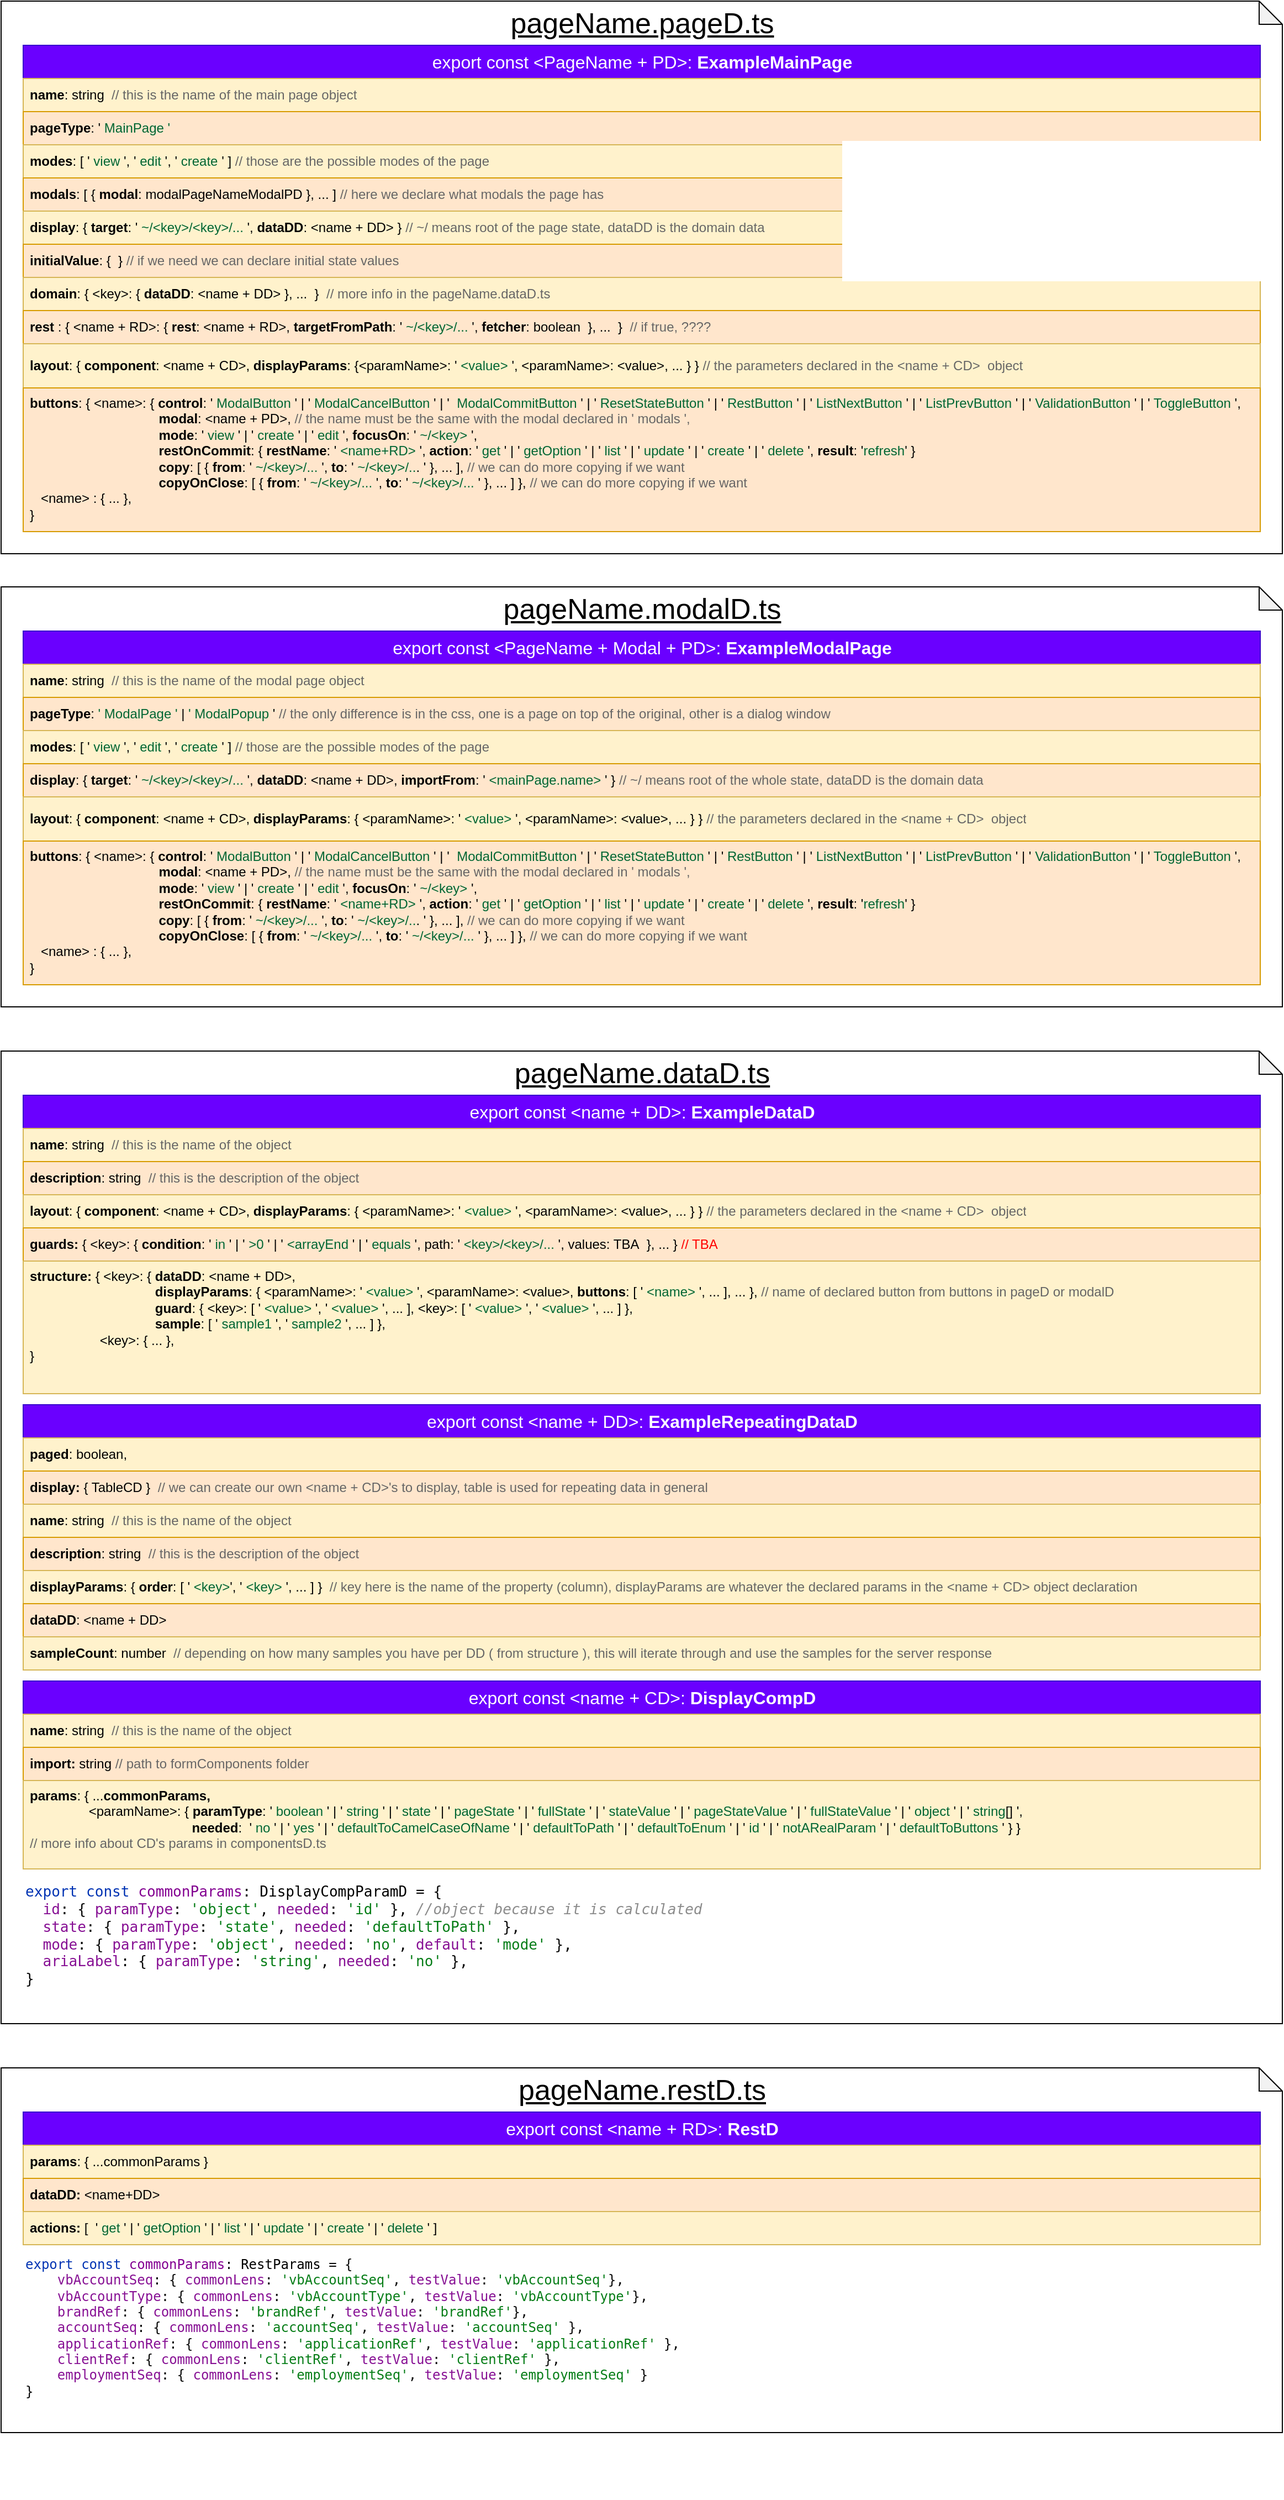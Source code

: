 <mxfile version="17.4.0" type="device"><diagram name="Page-1" id="fc2ac565-0d4e-3f0d-88b0-a54af1634ed7"><mxGraphModel dx="2909" dy="1880" grid="1" gridSize="10" guides="1" tooltips="1" connect="0" arrows="1" fold="1" page="1" pageScale="1.5" pageWidth="1169" pageHeight="827" background="none" math="0" shadow="0"><root><mxCell id="0" style=";html=1;"/><mxCell id="1" style=";html=1;" parent="0"/><mxCell id="CXuXsxGSCeaMvRrVw-CD-160" value="" style="shape=note;whiteSpace=wrap;html=1;backgroundOutline=1;darkOpacity=0.05;size=21;" parent="1" vertex="1"><mxGeometry x="297" y="620" width="1160" height="380" as="geometry"/></mxCell><mxCell id="CXuXsxGSCeaMvRrVw-CD-118" value="" style="shape=note;whiteSpace=wrap;html=1;backgroundOutline=1;darkOpacity=0.05;size=21;" parent="1" vertex="1"><mxGeometry x="297" y="90" width="1160" height="500" as="geometry"/></mxCell><mxCell id="CXuXsxGSCeaMvRrVw-CD-113" value="export const &amp;lt;PageName + PD&amp;gt;: &lt;b style=&quot;font-size: 16px;&quot;&gt;ExampleMainPage&lt;/b&gt;" style="swimlane;fontStyle=0;childLayout=stackLayout;horizontal=1;startSize=30;horizontalStack=0;resizeParent=1;resizeParentMax=0;resizeLast=0;collapsible=1;marginBottom=0;fillColor=#6a00ff;strokeColor=#3700CC;fontColor=#ffffff;html=1;fontSize=16;" parent="1" vertex="1"><mxGeometry x="317" y="130" width="1120" height="440" as="geometry"><mxRectangle x="60" y="60" width="1630" height="30" as="alternateBounds"/></mxGeometry></mxCell><mxCell id="CXuXsxGSCeaMvRrVw-CD-115" value="&lt;b&gt;name&lt;/b&gt;: string&amp;nbsp; &lt;font color=&quot;#666666&quot;&gt;// this is the name of the main page object&lt;/font&gt;" style="text;strokeColor=#d6b656;fillColor=#fff2cc;align=left;verticalAlign=middle;spacingLeft=4;spacingRight=4;overflow=hidden;points=[[0,0.5],[1,0.5]];portConstraint=eastwest;rotatable=0;horizontal=1;labelBorderColor=none;fontStyle=0;html=1;" parent="CXuXsxGSCeaMvRrVw-CD-113" vertex="1"><mxGeometry y="30" width="1120" height="30" as="geometry"/></mxCell><mxCell id="CXuXsxGSCeaMvRrVw-CD-116" value="&lt;b&gt;pageType&lt;/b&gt;:&amp;nbsp;' &lt;font color=&quot;#006633&quot;&gt;MainPage '&lt;/font&gt;" style="text;strokeColor=#d79b00;fillColor=#ffe6cc;align=left;verticalAlign=middle;spacingLeft=4;spacingRight=4;overflow=hidden;points=[[0,0.5],[1,0.5]];portConstraint=eastwest;rotatable=0;labelBackgroundColor=none;html=1;" parent="CXuXsxGSCeaMvRrVw-CD-113" vertex="1"><mxGeometry y="60" width="1120" height="30" as="geometry"/></mxCell><mxCell id="CXuXsxGSCeaMvRrVw-CD-136" value="&lt;b&gt;modes&lt;/b&gt;: [ ' &lt;font color=&quot;#006633&quot;&gt;view&lt;/font&gt; ', ' &lt;font color=&quot;#006633&quot;&gt;edit&lt;/font&gt; ', ' &lt;font color=&quot;#006633&quot;&gt;create&lt;/font&gt; ' ] &lt;font color=&quot;#666666&quot;&gt;// those are the possible modes of the page&lt;/font&gt;" style="text;strokeColor=#d6b656;fillColor=#fff2cc;align=left;verticalAlign=middle;spacingLeft=4;spacingRight=4;overflow=hidden;points=[[0,0.5],[1,0.5]];portConstraint=eastwest;rotatable=0;html=1;" parent="CXuXsxGSCeaMvRrVw-CD-113" vertex="1"><mxGeometry y="90" width="1120" height="30" as="geometry"/></mxCell><mxCell id="CXuXsxGSCeaMvRrVw-CD-135" value="&lt;b&gt;modals&lt;/b&gt;: [ { &lt;b&gt;modal&lt;/b&gt;: modalPageNameModalPD }, ... ] &lt;font color=&quot;#666666&quot;&gt;// here we declare what modals the page has&lt;/font&gt;" style="text;strokeColor=#d79b00;fillColor=#ffe6cc;align=left;verticalAlign=middle;spacingLeft=4;spacingRight=4;overflow=hidden;points=[[0,0.5],[1,0.5]];portConstraint=eastwest;rotatable=0;html=1;" parent="CXuXsxGSCeaMvRrVw-CD-113" vertex="1"><mxGeometry y="120" width="1120" height="30" as="geometry"/></mxCell><mxCell id="CXuXsxGSCeaMvRrVw-CD-137" value="&lt;b&gt;display&lt;/b&gt;:&amp;nbsp;{ &lt;b&gt;target&lt;/b&gt;: ' &lt;font color=&quot;#006633&quot;&gt;~/&amp;lt;key&amp;gt;/&amp;lt;key&amp;gt;/...&lt;/font&gt; ', &lt;b&gt;dataDD&lt;/b&gt;: &amp;lt;name + DD&amp;gt; } &lt;font color=&quot;#666666&quot;&gt;// ~/ means root of the page state, dataDD is the domain data&amp;nbsp;&lt;/font&gt;" style="text;strokeColor=#d6b656;fillColor=#fff2cc;align=left;verticalAlign=middle;spacingLeft=4;spacingRight=4;overflow=hidden;points=[[0,0.5],[1,0.5]];portConstraint=eastwest;rotatable=0;html=1;" parent="CXuXsxGSCeaMvRrVw-CD-113" vertex="1"><mxGeometry y="150" width="1120" height="30" as="geometry"/></mxCell><mxCell id="CXuXsxGSCeaMvRrVw-CD-139" value="&lt;b&gt;initialValue&lt;/b&gt;: {&amp;nbsp; } &lt;font color=&quot;#666666&quot;&gt;// if we need we can declare initial state values&lt;/font&gt;&amp;nbsp;" style="text;strokeColor=#d79b00;fillColor=#ffe6cc;align=left;verticalAlign=middle;spacingLeft=4;spacingRight=4;overflow=hidden;points=[[0,0.5],[1,0.5]];portConstraint=eastwest;rotatable=0;html=1;" parent="CXuXsxGSCeaMvRrVw-CD-113" vertex="1"><mxGeometry y="180" width="1120" height="30" as="geometry"/></mxCell><mxCell id="CXuXsxGSCeaMvRrVw-CD-138" value="&lt;b&gt;domain&lt;/b&gt;: { &amp;lt;key&amp;gt;: { &lt;b&gt;dataDD&lt;/b&gt;: &amp;lt;name + DD&amp;gt;&amp;nbsp;}, ...&amp;nbsp; }&amp;nbsp; &lt;font color=&quot;#666666&quot;&gt;// more info in the pageName.dataD.ts&lt;/font&gt;" style="text;strokeColor=#d6b656;fillColor=#fff2cc;align=left;verticalAlign=middle;spacingLeft=4;spacingRight=4;overflow=hidden;points=[[0,0.5],[1,0.5]];portConstraint=eastwest;rotatable=0;html=1;" parent="CXuXsxGSCeaMvRrVw-CD-113" vertex="1"><mxGeometry y="210" width="1120" height="30" as="geometry"/></mxCell><mxCell id="CXuXsxGSCeaMvRrVw-CD-141" value="&lt;b&gt;rest&lt;/b&gt; : { &amp;lt;name + RD&amp;gt;: { &lt;b&gt;rest&lt;/b&gt;: &amp;lt;name + RD&amp;gt;, &lt;b&gt;targetFromPath&lt;/b&gt;: ' &lt;font color=&quot;#006633&quot;&gt;~/&amp;lt;key&amp;gt;/...&lt;/font&gt; ', &lt;b&gt;fetcher&lt;/b&gt;: boolean&amp;nbsp; }, ...&amp;nbsp; }&amp;nbsp; &lt;font color=&quot;#666666&quot;&gt;// if true, ????&lt;/font&gt;" style="text;strokeColor=#d79b00;fillColor=#ffe6cc;align=left;verticalAlign=middle;spacingLeft=4;spacingRight=4;overflow=hidden;points=[[0,0.5],[1,0.5]];portConstraint=eastwest;rotatable=0;html=1;" parent="CXuXsxGSCeaMvRrVw-CD-113" vertex="1"><mxGeometry y="240" width="1120" height="30" as="geometry"/></mxCell><mxCell id="CXuXsxGSCeaMvRrVw-CD-142" value="&lt;b&gt;layout&lt;/b&gt;: { &lt;b&gt;component&lt;/b&gt;: &amp;lt;name + CD&amp;gt;, &lt;b&gt;displayParams&lt;/b&gt;: {&amp;lt;paramName&amp;gt;: '&amp;nbsp;&lt;font color=&quot;#006633&quot;&gt;&amp;lt;value&amp;gt;&lt;/font&gt;&amp;nbsp;', &amp;lt;paramName&amp;gt;: &amp;lt;value&amp;gt;, ...&amp;nbsp;} } &lt;font color=&quot;#666666&quot;&gt;// the parameters declared in the &amp;lt;name + CD&amp;gt;&amp;nbsp; object&lt;/font&gt;" style="text;strokeColor=#d6b656;fillColor=#fff2cc;align=left;verticalAlign=middle;spacingLeft=4;spacingRight=4;overflow=hidden;points=[[0,0.5],[1,0.5]];portConstraint=eastwest;rotatable=0;html=1;" parent="CXuXsxGSCeaMvRrVw-CD-113" vertex="1"><mxGeometry y="270" width="1120" height="40" as="geometry"/></mxCell><mxCell id="CXuXsxGSCeaMvRrVw-CD-169" value="&lt;b&gt;buttons&lt;/b&gt;: { &amp;lt;name&amp;gt;: { &lt;b&gt;control&lt;/b&gt;: ' &lt;font color=&quot;#006633&quot;&gt;ModalButton&lt;/font&gt; ' | ' &lt;font color=&quot;#006633&quot;&gt;ModalCancelButton&lt;/font&gt; ' | '&amp;nbsp; &lt;font color=&quot;#006633&quot;&gt;ModalCommitButton&lt;/font&gt; ' | ' &lt;font color=&quot;#006633&quot;&gt;ResetStateButton&lt;/font&gt; ' | ' &lt;font color=&quot;#006633&quot;&gt;RestButton&lt;/font&gt; ' | ' &lt;font color=&quot;#006633&quot;&gt;ListNextButton&lt;/font&gt; ' | ' &lt;font color=&quot;#006633&quot;&gt;ListPrevButton&lt;/font&gt; ' | ' &lt;font color=&quot;#006633&quot;&gt;ValidationButton&lt;/font&gt; ' | ' &lt;font color=&quot;#006633&quot;&gt;ToggleButton&lt;/font&gt; ',&lt;br&gt;&amp;nbsp; &amp;nbsp; &amp;nbsp; &amp;nbsp; &amp;nbsp; &amp;nbsp; &amp;nbsp; &amp;nbsp; &amp;nbsp; &amp;nbsp; &amp;nbsp; &amp;nbsp; &amp;nbsp; &amp;nbsp; &amp;nbsp; &amp;nbsp; &amp;nbsp; &amp;nbsp;&lt;b&gt;modal&lt;/b&gt;: &amp;lt;name + PD&amp;gt;, &lt;font color=&quot;#666666&quot;&gt;// the name must be the same with the modal declared in ' modals ',&lt;/font&gt;&amp;nbsp;&lt;br&gt;&lt;b&gt;&lt;span&gt;&#9;&lt;/span&gt;&lt;span&gt;&#9;&lt;/span&gt;&lt;span&gt;&#9;&lt;/span&gt;&lt;span&gt;&#9;&lt;/span&gt;&amp;nbsp; &amp;nbsp;&lt;span&gt;&#9;&lt;/span&gt;&lt;span&gt;&#9;&lt;/span&gt;&lt;span&gt;&#9;&lt;/span&gt;&lt;span&gt;&#9;&lt;/span&gt;&amp;nbsp; &amp;nbsp;&lt;span style=&quot;white-space: pre&quot;&gt;&#9;&lt;/span&gt;&lt;span style=&quot;white-space: pre&quot;&gt;&#9;&lt;/span&gt;&lt;span style=&quot;white-space: pre&quot;&gt;&#9;&lt;/span&gt;&lt;span style=&quot;white-space: pre&quot;&gt;&#9;&lt;/span&gt;&amp;nbsp; &amp;nbsp;mode&lt;/b&gt;:&amp;nbsp;' &lt;font color=&quot;#006633&quot;&gt;view&lt;/font&gt; ' | ' &lt;font color=&quot;#006633&quot;&gt;create&lt;/font&gt; ' | ' &lt;font color=&quot;#006633&quot;&gt;edit&lt;/font&gt; ',&amp;nbsp;&lt;b&gt;focusOn&lt;/b&gt;: ' &lt;font color=&quot;#006633&quot;&gt;~/&amp;lt;key&amp;gt;&lt;/font&gt; ',&amp;nbsp;&lt;br&gt;&#9;&#9;&#9;&#9;&amp;nbsp; &amp;nbsp;&amp;nbsp; &amp;nbsp; &amp;nbsp; &lt;span style=&quot;white-space: pre&quot;&gt;&#9;&lt;/span&gt;&lt;span style=&quot;white-space: pre&quot;&gt;&#9;&lt;/span&gt;&lt;span style=&quot;white-space: pre&quot;&gt;&#9;&lt;/span&gt;&amp;nbsp; &amp;nbsp;&lt;b&gt;restOnCommit&lt;/b&gt;: { &lt;b&gt;restName&lt;/b&gt;: ' &lt;font color=&quot;#006633&quot;&gt;&amp;lt;name+RD&amp;gt;&lt;/font&gt; ', &lt;b&gt;action&lt;/b&gt;:&amp;nbsp;' &lt;font color=&quot;#006633&quot;&gt;get&lt;/font&gt; ' | ' &lt;font color=&quot;#006633&quot;&gt;getOption&lt;/font&gt; ' | ' &lt;font color=&quot;#006633&quot;&gt;list&lt;/font&gt; ' | ' &lt;font color=&quot;#006633&quot;&gt;update&lt;/font&gt; ' | ' &lt;font color=&quot;#006633&quot;&gt;create&lt;/font&gt; ' | ' &lt;font color=&quot;#006633&quot;&gt;delete&lt;/font&gt; ', &lt;b&gt;result&lt;/b&gt;: '&lt;font color=&quot;#006633&quot;&gt;refresh&lt;/font&gt;' }&lt;br&gt;&lt;b&gt;&amp;nbsp; &lt;span&gt;&#9;&lt;/span&gt;&lt;span&gt;&#9;&lt;/span&gt;&lt;span&gt;&#9;&lt;/span&gt;&lt;span&gt;&#9;&lt;/span&gt;&amp;nbsp;&amp;nbsp;&amp;nbsp;&lt;span style=&quot;white-space: pre&quot;&gt;&#9;&lt;/span&gt;&lt;span style=&quot;white-space: pre&quot;&gt;&#9;&lt;/span&gt;&lt;span style=&quot;white-space: pre&quot;&gt;&#9;&lt;/span&gt;&lt;span style=&quot;white-space: pre&quot;&gt;&#9;&lt;/span&gt;&amp;nbsp; &amp;nbsp;copy&lt;/b&gt;: [ { &lt;b&gt;from&lt;/b&gt;: ' &lt;font color=&quot;#006633&quot;&gt;~/&amp;lt;key&amp;gt;/...&lt;/font&gt; ', &lt;b&gt;to&lt;/b&gt;: ' &lt;font color=&quot;#006633&quot;&gt;~/&amp;lt;key&amp;gt;/..&lt;/font&gt;. ' }, ... ], &lt;font color=&quot;#666666&quot;&gt;// we can do more copying if we want&lt;/font&gt;&amp;nbsp;&lt;br&gt;&amp;nbsp; &amp;nbsp; &amp;nbsp; &amp;nbsp; &amp;nbsp; &amp;nbsp; &amp;nbsp; &amp;nbsp; &amp;nbsp; &amp;nbsp; &amp;nbsp; &amp;nbsp; &amp;nbsp; &amp;nbsp; &amp;nbsp; &amp;nbsp; &amp;nbsp; &amp;nbsp;&lt;b&gt;copyOnClose&lt;/b&gt;: [ { &lt;b&gt;from&lt;/b&gt;: ' &lt;font color=&quot;#006633&quot;&gt;~/&amp;lt;key&amp;gt;/...&lt;/font&gt; ', &lt;b&gt;to&lt;/b&gt;: ' &lt;font color=&quot;#006633&quot;&gt;~/&amp;lt;key&amp;gt;/...&lt;/font&gt; ' }, ... ] },&amp;nbsp;&lt;font color=&quot;#666666&quot;&gt;// we can do more copying if we want&lt;/font&gt;&lt;br&gt;&#9;&#9;&#9;&#9;&amp;nbsp; &#9;&#9;&amp;nbsp;&amp;lt;name&amp;gt; : { ... },&lt;br&gt;}" style="text;strokeColor=#d79b00;fillColor=#ffe6cc;align=left;verticalAlign=top;spacingLeft=4;spacingRight=4;overflow=hidden;points=[[0,0.5],[1,0.5]];portConstraint=eastwest;rotatable=0;horizontal=1;html=1;" parent="CXuXsxGSCeaMvRrVw-CD-113" vertex="1"><mxGeometry y="310" width="1120" height="130" as="geometry"/></mxCell><mxCell id="CXuXsxGSCeaMvRrVw-CD-148" value="export const &amp;lt;PageName + Modal + PD&amp;gt;: &lt;b style=&quot;font-size: 16px&quot;&gt;ExampleModalPage&lt;/b&gt;" style="swimlane;fontStyle=0;childLayout=stackLayout;horizontal=1;startSize=30;horizontalStack=0;resizeParent=1;resizeParentMax=0;resizeLast=0;collapsible=1;marginBottom=0;fillColor=#6a00ff;strokeColor=#3700CC;fontColor=#ffffff;html=1;fontSize=16;" parent="1" vertex="1"><mxGeometry x="317" y="660" width="1120" height="320" as="geometry"><mxRectangle x="60" y="60" width="1630" height="30" as="alternateBounds"/></mxGeometry></mxCell><mxCell id="CXuXsxGSCeaMvRrVw-CD-149" value="&lt;b&gt;name&lt;/b&gt;: string&amp;nbsp; &lt;font color=&quot;#666666&quot;&gt;// this is the name of the modal page object&lt;/font&gt;" style="text;strokeColor=#d6b656;fillColor=#fff2cc;align=left;verticalAlign=middle;spacingLeft=4;spacingRight=4;overflow=hidden;points=[[0,0.5],[1,0.5]];portConstraint=eastwest;rotatable=0;horizontal=1;labelBorderColor=none;fontStyle=0;html=1;" parent="CXuXsxGSCeaMvRrVw-CD-148" vertex="1"><mxGeometry y="30" width="1120" height="30" as="geometry"/></mxCell><mxCell id="CXuXsxGSCeaMvRrVw-CD-150" value="&lt;b&gt;pageType&lt;/b&gt;:&amp;nbsp;&lt;font color=&quot;#006633&quot;&gt;' ModalPage '&amp;nbsp;&lt;/font&gt;|&lt;font color=&quot;#006633&quot;&gt;&amp;nbsp;' ModalPopup&lt;/font&gt;&amp;nbsp;' &lt;font color=&quot;#666666&quot;&gt;// the only difference is in the css, one is a page on top of the original, other is a dialog window&lt;/font&gt;" style="text;strokeColor=#d79b00;fillColor=#ffe6cc;align=left;verticalAlign=middle;spacingLeft=4;spacingRight=4;overflow=hidden;points=[[0,0.5],[1,0.5]];portConstraint=eastwest;rotatable=0;labelBackgroundColor=none;html=1;" parent="CXuXsxGSCeaMvRrVw-CD-148" vertex="1"><mxGeometry y="60" width="1120" height="30" as="geometry"/></mxCell><mxCell id="CXuXsxGSCeaMvRrVw-CD-151" value="&lt;b&gt;modes&lt;/b&gt;: [ ' &lt;font color=&quot;#006633&quot;&gt;view&lt;/font&gt; ', ' &lt;font color=&quot;#006633&quot;&gt;edit&lt;/font&gt; ', ' &lt;font color=&quot;#006633&quot;&gt;create&lt;/font&gt; ' ] &lt;font color=&quot;#666666&quot;&gt;// those are the possible modes of the page&lt;/font&gt;" style="text;strokeColor=#d6b656;fillColor=#fff2cc;align=left;verticalAlign=middle;spacingLeft=4;spacingRight=4;overflow=hidden;points=[[0,0.5],[1,0.5]];portConstraint=eastwest;rotatable=0;html=1;" parent="CXuXsxGSCeaMvRrVw-CD-148" vertex="1"><mxGeometry y="90" width="1120" height="30" as="geometry"/></mxCell><mxCell id="CXuXsxGSCeaMvRrVw-CD-153" value="&lt;b&gt;display&lt;/b&gt;:&amp;nbsp;{ &lt;b&gt;target&lt;/b&gt;: '&lt;font color=&quot;#006633&quot;&gt; ~/&amp;lt;key&amp;gt;/&amp;lt;key&amp;gt;/... &lt;/font&gt;', &lt;b&gt;dataDD&lt;/b&gt;: &amp;lt;name + DD&amp;gt;, &lt;b&gt;importFrom&lt;/b&gt;: ' &lt;font color=&quot;#006633&quot;&gt;&amp;lt;mainPage.name&amp;gt;&lt;/font&gt; ' } &lt;font color=&quot;#666666&quot;&gt;// ~/ means root of the whole state, dataDD is the domain data&amp;nbsp;&lt;/font&gt;" style="text;strokeColor=#d79b00;fillColor=#ffe6cc;align=left;verticalAlign=middle;spacingLeft=4;spacingRight=4;overflow=hidden;points=[[0,0.5],[1,0.5]];portConstraint=eastwest;rotatable=0;html=1;" parent="CXuXsxGSCeaMvRrVw-CD-148" vertex="1"><mxGeometry y="120" width="1120" height="30" as="geometry"/></mxCell><mxCell id="CXuXsxGSCeaMvRrVw-CD-157" value="&lt;b&gt;layout&lt;/b&gt;: { &lt;b&gt;component&lt;/b&gt;: &amp;lt;name + CD&amp;gt;, &lt;b&gt;displayParams&lt;/b&gt;: { &amp;lt;paramName&amp;gt;: ' &lt;font color=&quot;#006633&quot;&gt;&amp;lt;value&amp;gt;&lt;/font&gt; ', &amp;lt;paramName&amp;gt;: &amp;lt;value&amp;gt;, ... } } &lt;font color=&quot;#666666&quot;&gt;// the parameters declared in the &amp;lt;name + CD&amp;gt;&amp;nbsp; object&lt;/font&gt;" style="text;strokeColor=#d6b656;fillColor=#fff2cc;align=left;verticalAlign=middle;spacingLeft=4;spacingRight=4;overflow=hidden;points=[[0,0.5],[1,0.5]];portConstraint=eastwest;rotatable=0;html=1;" parent="CXuXsxGSCeaMvRrVw-CD-148" vertex="1"><mxGeometry y="150" width="1120" height="40" as="geometry"/></mxCell><mxCell id="CXuXsxGSCeaMvRrVw-CD-221" value="&lt;b&gt;buttons&lt;/b&gt;: { &amp;lt;name&amp;gt;: { &lt;b&gt;control&lt;/b&gt;: ' &lt;font color=&quot;#006633&quot;&gt;ModalButton&lt;/font&gt; ' | ' &lt;font color=&quot;#006633&quot;&gt;ModalCancelButton&lt;/font&gt; ' | '&amp;nbsp; &lt;font color=&quot;#006633&quot;&gt;ModalCommitButton&lt;/font&gt; ' | ' &lt;font color=&quot;#006633&quot;&gt;ResetStateButton&lt;/font&gt; ' | ' &lt;font color=&quot;#006633&quot;&gt;RestButton&lt;/font&gt; ' | ' &lt;font color=&quot;#006633&quot;&gt;ListNextButton&lt;/font&gt; ' | ' &lt;font color=&quot;#006633&quot;&gt;ListPrevButton&lt;/font&gt; ' | ' &lt;font color=&quot;#006633&quot;&gt;ValidationButton&lt;/font&gt; ' | ' &lt;font color=&quot;#006633&quot;&gt;ToggleButton&lt;/font&gt; ',&lt;br&gt;&amp;nbsp; &amp;nbsp; &amp;nbsp; &amp;nbsp; &amp;nbsp; &amp;nbsp; &amp;nbsp; &amp;nbsp; &amp;nbsp; &amp;nbsp; &amp;nbsp; &amp;nbsp; &amp;nbsp; &amp;nbsp; &amp;nbsp; &amp;nbsp; &amp;nbsp; &amp;nbsp;&lt;b&gt;modal&lt;/b&gt;: &amp;lt;name + PD&amp;gt;, &lt;font color=&quot;#666666&quot;&gt;// the name must be the same with the modal declared in ' modals ',&lt;/font&gt;&amp;nbsp;&lt;br&gt;&lt;b&gt;&lt;span&gt;&#9;&lt;/span&gt;&lt;span&gt;&#9;&lt;/span&gt;&lt;span&gt;&#9;&lt;/span&gt;&lt;span&gt;&#9;&lt;/span&gt;&amp;nbsp; &amp;nbsp;&lt;span&gt;&#9;&lt;/span&gt;&lt;span&gt;&#9;&lt;/span&gt;&lt;span&gt;&#9;&lt;/span&gt;&lt;span&gt;&#9;&lt;/span&gt;&amp;nbsp; &amp;nbsp;&lt;span style=&quot;white-space: pre&quot;&gt;&#9;&lt;/span&gt;&lt;span style=&quot;white-space: pre&quot;&gt;&#9;&lt;/span&gt;&lt;span style=&quot;white-space: pre&quot;&gt;&#9;&lt;/span&gt;&lt;span style=&quot;white-space: pre&quot;&gt;&#9;&lt;/span&gt;&amp;nbsp; &amp;nbsp;mode&lt;/b&gt;:&amp;nbsp;' &lt;font color=&quot;#006633&quot;&gt;view&lt;/font&gt; ' | ' &lt;font color=&quot;#006633&quot;&gt;create&lt;/font&gt; ' | ' &lt;font color=&quot;#006633&quot;&gt;edit&lt;/font&gt; ',&amp;nbsp;&lt;b&gt;focusOn&lt;/b&gt;: ' &lt;font color=&quot;#006633&quot;&gt;~/&amp;lt;key&amp;gt;&lt;/font&gt; ',&amp;nbsp;&lt;br&gt;&#9;&#9;&#9;&#9;&amp;nbsp; &amp;nbsp;&amp;nbsp; &amp;nbsp; &amp;nbsp; &lt;span style=&quot;white-space: pre&quot;&gt;&#9;&lt;/span&gt;&lt;span style=&quot;white-space: pre&quot;&gt;&#9;&lt;/span&gt;&lt;span style=&quot;white-space: pre&quot;&gt;&#9;&lt;/span&gt;&amp;nbsp; &amp;nbsp;&lt;b&gt;restOnCommit&lt;/b&gt;: { &lt;b&gt;restName&lt;/b&gt;: ' &lt;font color=&quot;#006633&quot;&gt;&amp;lt;name+RD&amp;gt;&lt;/font&gt; ', &lt;b&gt;action&lt;/b&gt;:&amp;nbsp;' &lt;font color=&quot;#006633&quot;&gt;get&lt;/font&gt; ' | ' &lt;font color=&quot;#006633&quot;&gt;getOption&lt;/font&gt; ' | ' &lt;font color=&quot;#006633&quot;&gt;list&lt;/font&gt; ' | ' &lt;font color=&quot;#006633&quot;&gt;update&lt;/font&gt; ' | ' &lt;font color=&quot;#006633&quot;&gt;create&lt;/font&gt; ' | ' &lt;font color=&quot;#006633&quot;&gt;delete&lt;/font&gt; ', &lt;b&gt;result&lt;/b&gt;: '&lt;font color=&quot;#006633&quot;&gt;refresh&lt;/font&gt;' }&lt;br&gt;&lt;b&gt;&amp;nbsp; &lt;span&gt;&#9;&lt;/span&gt;&lt;span&gt;&#9;&lt;/span&gt;&lt;span&gt;&#9;&lt;/span&gt;&lt;span&gt;&#9;&lt;/span&gt;&amp;nbsp;&amp;nbsp;&amp;nbsp;&lt;span style=&quot;white-space: pre&quot;&gt;&#9;&lt;/span&gt;&lt;span style=&quot;white-space: pre&quot;&gt;&#9;&lt;/span&gt;&lt;span style=&quot;white-space: pre&quot;&gt;&#9;&lt;/span&gt;&lt;span style=&quot;white-space: pre&quot;&gt;&#9;&lt;/span&gt;&amp;nbsp; &amp;nbsp;copy&lt;/b&gt;: [ { &lt;b&gt;from&lt;/b&gt;: ' &lt;font color=&quot;#006633&quot;&gt;~/&amp;lt;key&amp;gt;/...&lt;/font&gt; ', &lt;b&gt;to&lt;/b&gt;: ' &lt;font color=&quot;#006633&quot;&gt;~/&amp;lt;key&amp;gt;/..&lt;/font&gt;. ' }, ... ], &lt;font color=&quot;#666666&quot;&gt;// we can do more copying if we want&lt;/font&gt;&amp;nbsp;&lt;br&gt;&amp;nbsp; &amp;nbsp; &amp;nbsp; &amp;nbsp; &amp;nbsp; &amp;nbsp; &amp;nbsp; &amp;nbsp; &amp;nbsp; &amp;nbsp; &amp;nbsp; &amp;nbsp; &amp;nbsp; &amp;nbsp; &amp;nbsp; &amp;nbsp; &amp;nbsp; &amp;nbsp;&lt;b&gt;copyOnClose&lt;/b&gt;: [ { &lt;b&gt;from&lt;/b&gt;: ' &lt;font color=&quot;#006633&quot;&gt;~/&amp;lt;key&amp;gt;/...&lt;/font&gt; ', &lt;b&gt;to&lt;/b&gt;: ' &lt;font color=&quot;#006633&quot;&gt;~/&amp;lt;key&amp;gt;/...&lt;/font&gt; ' }, ... ] },&amp;nbsp;&lt;font color=&quot;#666666&quot;&gt;// we can do more copying if we want&lt;/font&gt;&lt;br&gt;&#9;&#9;&#9;&#9;&amp;nbsp; &#9;&#9;&amp;nbsp;&amp;lt;name&amp;gt; : { ... },&lt;br&gt;}" style="text;strokeColor=#d79b00;fillColor=#ffe6cc;align=left;verticalAlign=top;spacingLeft=4;spacingRight=4;overflow=hidden;points=[[0,0.5],[1,0.5]];portConstraint=eastwest;rotatable=0;horizontal=1;html=1;" parent="CXuXsxGSCeaMvRrVw-CD-148" vertex="1"><mxGeometry y="190" width="1120" height="130" as="geometry"/></mxCell><mxCell id="CXuXsxGSCeaMvRrVw-CD-159" value="&lt;u&gt;pageName.pageD.ts&lt;/u&gt;" style="text;html=1;align=center;verticalAlign=middle;resizable=0;points=[];autosize=1;strokeColor=none;fillColor=none;fontSize=26;fontColor=#000000;" parent="1" vertex="1"><mxGeometry x="752" y="90" width="250" height="40" as="geometry"/></mxCell><mxCell id="CXuXsxGSCeaMvRrVw-CD-161" value="&lt;u&gt;pageName.modalD.ts&lt;/u&gt;" style="text;html=1;align=center;verticalAlign=middle;resizable=0;points=[];autosize=1;strokeColor=none;fillColor=none;fontSize=26;fontColor=#000000;" parent="1" vertex="1"><mxGeometry x="742" y="620" width="270" height="40" as="geometry"/></mxCell><mxCell id="CXuXsxGSCeaMvRrVw-CD-170" value="" style="shape=note;whiteSpace=wrap;html=1;backgroundOutline=1;darkOpacity=0.05;size=21;" parent="1" vertex="1"><mxGeometry x="297" y="1040" width="1160" height="880" as="geometry"/></mxCell><mxCell id="CXuXsxGSCeaMvRrVw-CD-171" value="export const &amp;lt;name + DD&amp;gt;: &lt;b style=&quot;font-size: 16px&quot;&gt;ExampleDataD&lt;/b&gt;" style="swimlane;fontStyle=0;childLayout=stackLayout;horizontal=1;startSize=30;horizontalStack=0;resizeParent=1;resizeParentMax=0;resizeLast=0;collapsible=1;marginBottom=0;fillColor=#6a00ff;strokeColor=#3700CC;fontColor=#ffffff;html=1;fontSize=16;" parent="1" vertex="1"><mxGeometry x="317" y="1080" width="1120" height="270" as="geometry"><mxRectangle x="60" y="60" width="1630" height="30" as="alternateBounds"/></mxGeometry></mxCell><mxCell id="CXuXsxGSCeaMvRrVw-CD-172" value="&lt;b&gt;name&lt;/b&gt;: string&amp;nbsp; &lt;font color=&quot;#666666&quot;&gt;// this is the name of the object&lt;/font&gt;" style="text;strokeColor=#d6b656;fillColor=#fff2cc;align=left;verticalAlign=middle;spacingLeft=4;spacingRight=4;overflow=hidden;points=[[0,0.5],[1,0.5]];portConstraint=eastwest;rotatable=0;horizontal=1;labelBorderColor=none;fontStyle=0;html=1;" parent="CXuXsxGSCeaMvRrVw-CD-171" vertex="1"><mxGeometry y="30" width="1120" height="30" as="geometry"/></mxCell><mxCell id="CXuXsxGSCeaMvRrVw-CD-190" value="&lt;b&gt;description&lt;/b&gt;: string&amp;nbsp; &lt;font color=&quot;#666666&quot;&gt;// this is the description of the object&lt;/font&gt;" style="text;strokeColor=#d79b00;fillColor=#ffe6cc;align=left;verticalAlign=middle;spacingLeft=4;spacingRight=4;overflow=hidden;points=[[0,0.5],[1,0.5]];portConstraint=eastwest;rotatable=0;horizontal=1;labelBorderColor=none;fontStyle=0;html=1;" parent="CXuXsxGSCeaMvRrVw-CD-171" vertex="1"><mxGeometry y="60" width="1120" height="30" as="geometry"/></mxCell><mxCell id="CXuXsxGSCeaMvRrVw-CD-192" value="&lt;b&gt;layout&lt;/b&gt;: {&amp;nbsp;&lt;b&gt;component&lt;/b&gt;: &amp;lt;name + CD&amp;gt;,&amp;nbsp;&lt;b&gt;displayParams&lt;/b&gt;: { &amp;lt;paramName&amp;gt;: '&amp;nbsp;&lt;font color=&quot;#006633&quot;&gt;&amp;lt;value&amp;gt;&lt;/font&gt;&amp;nbsp;', &amp;lt;paramName&amp;gt;: &amp;lt;value&amp;gt;, ... } }&amp;nbsp;&lt;font color=&quot;#666666&quot;&gt;// the parameters declared in the &amp;lt;name + CD&amp;gt;&amp;nbsp; object&lt;/font&gt;" style="text;strokeColor=#d6b656;fillColor=#fff2cc;align=left;verticalAlign=middle;spacingLeft=4;spacingRight=4;overflow=hidden;points=[[0,0.5],[1,0.5]];portConstraint=eastwest;rotatable=0;horizontal=1;labelBorderColor=none;fontStyle=0;html=1;" parent="CXuXsxGSCeaMvRrVw-CD-171" vertex="1"><mxGeometry y="90" width="1120" height="30" as="geometry"/></mxCell><mxCell id="CXuXsxGSCeaMvRrVw-CD-193" value="&lt;b&gt;guards: &lt;/b&gt;{ &amp;lt;key&amp;gt;: { &lt;b&gt;condition&lt;/b&gt;: ' &lt;font color=&quot;#006633&quot;&gt;in&lt;/font&gt; ' | ' &lt;font color=&quot;#006633&quot;&gt;&amp;gt;0&lt;/font&gt; ' | ' &lt;font color=&quot;#006633&quot;&gt;&amp;lt;arrayEnd&lt;/font&gt; ' | ' &lt;font color=&quot;#006633&quot;&gt;equals&lt;/font&gt; ', path: ' &lt;font color=&quot;#006633&quot;&gt;&amp;lt;key&amp;gt;/&amp;lt;key&amp;gt;/...&lt;/font&gt; ', values: TBA&amp;nbsp; }, ... } &lt;font color=&quot;#ff0000&quot;&gt;// TBA&lt;/font&gt;" style="text;strokeColor=#d79b00;fillColor=#ffe6cc;align=left;verticalAlign=middle;spacingLeft=4;spacingRight=4;overflow=hidden;points=[[0,0.5],[1,0.5]];portConstraint=eastwest;rotatable=0;horizontal=1;labelBorderColor=none;fontStyle=0;html=1;" parent="CXuXsxGSCeaMvRrVw-CD-171" vertex="1"><mxGeometry y="120" width="1120" height="30" as="geometry"/></mxCell><mxCell id="CXuXsxGSCeaMvRrVw-CD-194" value="&lt;b&gt;structure: &lt;/b&gt;{ &amp;lt;key&amp;gt;: { &lt;b&gt;dataDD&lt;/b&gt;: &amp;lt;name + DD&amp;gt;, &lt;br&gt;&lt;b&gt;&lt;span&gt;&#9;&lt;/span&gt;&lt;span&gt;&#9;&lt;/span&gt;&lt;span&gt;&#9;&lt;span&gt;&#9;&lt;/span&gt; &lt;/span&gt;&amp;nbsp;&lt;span&gt;&#9;&lt;/span&gt;&lt;span&gt;&#9;&lt;/span&gt;&lt;span&gt;&#9;&lt;/span&gt;&lt;span&gt;&#9;&lt;/span&gt;&amp;nbsp;&amp;nbsp;&lt;span&gt;&#9;&lt;/span&gt;&lt;span&gt;&#9;&lt;/span&gt;&lt;span&gt;&#9;&lt;/span&gt;&lt;span&gt;&#9;&lt;/span&gt;&amp;nbsp; &lt;span style=&quot;white-space: pre&quot;&gt;&#9;&lt;/span&gt;&lt;span style=&quot;white-space: pre&quot;&gt;&#9;&lt;/span&gt;&lt;span style=&quot;white-space: pre&quot;&gt;&#9;&lt;/span&gt;&lt;span style=&quot;white-space: pre&quot;&gt;&#9;&lt;/span&gt;&amp;nbsp; displayParams&lt;/b&gt;: { &amp;lt;paramName&amp;gt;: '&amp;nbsp;&lt;font color=&quot;#006633&quot;&gt;&amp;lt;value&amp;gt;&lt;/font&gt;&amp;nbsp;', &amp;lt;paramName&amp;gt;: &amp;lt;value&amp;gt;,&amp;nbsp;&lt;b&gt;buttons&lt;/b&gt;: [ ' &lt;font color=&quot;#006633&quot;&gt;&amp;lt;name&amp;gt;&lt;/font&gt; ', ... ], ... },&lt;span&gt;&#9;&lt;/span&gt;&lt;span style=&quot;color: rgb(102 , 102 , 102)&quot;&gt;// name of declared button from buttons in pageD or modalD&lt;/span&gt;&lt;br&gt;&lt;span&gt;&#9;&lt;/span&gt;&lt;span&gt;&#9;&lt;/span&gt;&lt;span&gt;&#9;&lt;/span&gt;&lt;span&gt;&#9;&lt;/span&gt;&amp;nbsp; &lt;span&gt;&#9;&lt;/span&gt;&lt;span&gt;&#9;&lt;/span&gt;&lt;span&gt;&#9;&lt;/span&gt;&lt;span&gt;&#9;&lt;/span&gt;&amp;nbsp; &lt;span&gt;&#9;&lt;/span&gt;&lt;span&gt;&#9;&lt;/span&gt;&lt;span&gt;&#9;&lt;/span&gt;&lt;span&gt;&#9;&lt;/span&gt;&amp;nbsp;&amp;nbsp;&lt;span style=&quot;white-space: pre&quot;&gt;&#9;&lt;/span&gt;&lt;span style=&quot;white-space: pre&quot;&gt;&#9;&lt;/span&gt;&lt;span style=&quot;white-space: pre&quot;&gt;&#9;&lt;/span&gt;&lt;span style=&quot;white-space: pre&quot;&gt;&#9;&lt;/span&gt;&amp;nbsp;&amp;nbsp;&lt;b&gt;guard&lt;/b&gt;: { &amp;lt;key&amp;gt;: [ ' &lt;font color=&quot;#006633&quot;&gt;&amp;lt;value&amp;gt;&lt;/font&gt; ', ' &lt;font color=&quot;#006633&quot;&gt;&amp;lt;value&amp;gt;&lt;/font&gt; ', ... ], &amp;lt;key&amp;gt;: [ ' &lt;font color=&quot;#006633&quot;&gt;&amp;lt;value&amp;gt;&lt;/font&gt; ', ' &lt;font color=&quot;#006633&quot;&gt;&amp;lt;value&amp;gt;&lt;/font&gt; ', ... ] },&lt;br&gt;&lt;b&gt;&lt;span style=&quot;white-space: pre&quot;&gt;&#9;&lt;/span&gt;&lt;span style=&quot;white-space: pre&quot;&gt;&#9;&lt;/span&gt;&lt;span style=&quot;white-space: pre&quot;&gt;&#9;&lt;/span&gt;&lt;span style=&quot;white-space: pre&quot;&gt;&#9;&lt;/span&gt;&amp;nbsp; sample&lt;/b&gt;: [ '&amp;nbsp;&lt;font color=&quot;#006633&quot;&gt;sample1&lt;/font&gt;&amp;nbsp;', '&amp;nbsp;&lt;font color=&quot;#006633&quot;&gt;sample2&lt;/font&gt;&amp;nbsp;', ... ]&amp;nbsp;}, &lt;br&gt;&lt;span style=&quot;white-space: pre&quot;&gt;&#9;&lt;/span&gt;&lt;span style=&quot;white-space: pre&quot;&gt;&#9;&amp;nbsp;&lt;/span&gt;&amp;nbsp; &amp;lt;key&amp;gt;: { ... },&lt;br&gt;}" style="text;strokeColor=#d6b656;fillColor=#fff2cc;align=left;verticalAlign=top;spacingLeft=4;spacingRight=4;overflow=hidden;points=[[0,0.5],[1,0.5]];portConstraint=eastwest;rotatable=0;horizontal=1;labelBorderColor=none;fontStyle=0;html=1;" parent="CXuXsxGSCeaMvRrVw-CD-171" vertex="1"><mxGeometry y="150" width="1120" height="120" as="geometry"/></mxCell><mxCell id="CXuXsxGSCeaMvRrVw-CD-178" value="&lt;u&gt;pageName.dataD.ts&lt;/u&gt;" style="text;html=1;align=center;verticalAlign=middle;resizable=0;points=[];autosize=1;strokeColor=none;fillColor=none;fontSize=26;fontColor=#000000;" parent="1" vertex="1"><mxGeometry x="752" y="1040" width="250" height="40" as="geometry"/></mxCell><mxCell id="CXuXsxGSCeaMvRrVw-CD-179" value="export const &amp;lt;name + DD&amp;gt;: &lt;b style=&quot;font-size: 16px&quot;&gt;ExampleRepeatingDataD&lt;/b&gt;" style="swimlane;fontStyle=0;childLayout=stackLayout;horizontal=1;startSize=30;horizontalStack=0;resizeParent=1;resizeParentMax=0;resizeLast=0;collapsible=1;marginBottom=0;fillColor=#6a00ff;strokeColor=#3700CC;fontColor=#ffffff;html=1;fontSize=16;" parent="1" vertex="1"><mxGeometry x="317" y="1360" width="1120" height="240" as="geometry"><mxRectangle x="60" y="60" width="1630" height="30" as="alternateBounds"/></mxGeometry></mxCell><mxCell id="CXuXsxGSCeaMvRrVw-CD-180" value="&lt;b&gt;paged&lt;/b&gt;: boolean," style="text;strokeColor=#d6b656;fillColor=#fff2cc;align=left;verticalAlign=middle;spacingLeft=4;spacingRight=4;overflow=hidden;points=[[0,0.5],[1,0.5]];portConstraint=eastwest;rotatable=0;horizontal=1;labelBorderColor=none;fontStyle=0;html=1;" parent="CXuXsxGSCeaMvRrVw-CD-179" vertex="1"><mxGeometry y="30" width="1120" height="30" as="geometry"/></mxCell><mxCell id="CXuXsxGSCeaMvRrVw-CD-195" value="&lt;b&gt;display: &lt;/b&gt;{ TableCD&amp;nbsp;}&amp;nbsp; &lt;font color=&quot;#666666&quot;&gt;// we can create our own &amp;lt;name + CD&amp;gt;'s to display, table is used for repeating data in general&lt;/font&gt;" style="text;strokeColor=#d79b00;fillColor=#ffe6cc;align=left;verticalAlign=middle;spacingLeft=4;spacingRight=4;overflow=hidden;points=[[0,0.5],[1,0.5]];portConstraint=eastwest;rotatable=0;horizontal=1;labelBorderColor=none;fontStyle=0;html=1;" parent="CXuXsxGSCeaMvRrVw-CD-179" vertex="1"><mxGeometry y="60" width="1120" height="30" as="geometry"/></mxCell><mxCell id="CXuXsxGSCeaMvRrVw-CD-196" value="&lt;b&gt;name&lt;/b&gt;: string&amp;nbsp; &lt;font color=&quot;#666666&quot;&gt;// this is the name of the object&lt;/font&gt;" style="text;strokeColor=#d6b656;fillColor=#fff2cc;align=left;verticalAlign=middle;spacingLeft=4;spacingRight=4;overflow=hidden;points=[[0,0.5],[1,0.5]];portConstraint=eastwest;rotatable=0;horizontal=1;labelBorderColor=none;fontStyle=0;html=1;" parent="CXuXsxGSCeaMvRrVw-CD-179" vertex="1"><mxGeometry y="90" width="1120" height="30" as="geometry"/></mxCell><mxCell id="CXuXsxGSCeaMvRrVw-CD-197" value="&lt;b&gt;description&lt;/b&gt;: string&amp;nbsp; &lt;font color=&quot;#666666&quot;&gt;// this is the description of the object&lt;/font&gt;" style="text;strokeColor=#d79b00;fillColor=#ffe6cc;align=left;verticalAlign=middle;spacingLeft=4;spacingRight=4;overflow=hidden;points=[[0,0.5],[1,0.5]];portConstraint=eastwest;rotatable=0;horizontal=1;labelBorderColor=none;fontStyle=0;html=1;" parent="CXuXsxGSCeaMvRrVw-CD-179" vertex="1"><mxGeometry y="120" width="1120" height="30" as="geometry"/></mxCell><mxCell id="CXuXsxGSCeaMvRrVw-CD-198" value="&lt;b&gt;displayParams&lt;/b&gt;: { &lt;b&gt;order&lt;/b&gt;: [ ' &lt;font color=&quot;#006633&quot;&gt;&amp;lt;key&amp;gt;&lt;/font&gt;', ' &lt;font color=&quot;#006633&quot;&gt;&amp;lt;key&amp;gt;&lt;/font&gt; ', ... ] }&amp;nbsp;&amp;nbsp;&lt;font color=&quot;#666666&quot;&gt;// key here is the name of the property (column), displayParams are whatever the declared params in the &amp;lt;name + CD&amp;gt; object declaration&lt;/font&gt;" style="text;strokeColor=#d6b656;fillColor=#fff2cc;align=left;verticalAlign=middle;spacingLeft=4;spacingRight=4;overflow=hidden;points=[[0,0.5],[1,0.5]];portConstraint=eastwest;rotatable=0;horizontal=1;labelBorderColor=none;fontStyle=0;html=1;" parent="CXuXsxGSCeaMvRrVw-CD-179" vertex="1"><mxGeometry y="150" width="1120" height="30" as="geometry"/></mxCell><mxCell id="CXuXsxGSCeaMvRrVw-CD-200" value="&lt;b&gt;dataDD&lt;/b&gt;: &amp;lt;name + DD&amp;gt;&amp;nbsp;&amp;nbsp;" style="text;strokeColor=#d79b00;fillColor=#ffe6cc;align=left;verticalAlign=middle;spacingLeft=4;spacingRight=4;overflow=hidden;points=[[0,0.5],[1,0.5]];portConstraint=eastwest;rotatable=0;horizontal=1;labelBorderColor=none;fontStyle=0;html=1;" parent="CXuXsxGSCeaMvRrVw-CD-179" vertex="1"><mxGeometry y="180" width="1120" height="30" as="geometry"/></mxCell><mxCell id="CXuXsxGSCeaMvRrVw-CD-201" value="&lt;b&gt;sampleCount&lt;/b&gt;: number&amp;nbsp;&amp;nbsp;&lt;font color=&quot;#666666&quot;&gt;// depending on how many samples you have per DD ( from structure ), this will iterate through and use the samples for the server response&lt;/font&gt;" style="text;strokeColor=#d6b656;fillColor=#fff2cc;align=left;verticalAlign=middle;spacingLeft=4;spacingRight=4;overflow=hidden;points=[[0,0.5],[1,0.5]];portConstraint=eastwest;rotatable=0;horizontal=1;labelBorderColor=none;fontStyle=0;html=1;" parent="CXuXsxGSCeaMvRrVw-CD-179" vertex="1"><mxGeometry y="210" width="1120" height="30" as="geometry"/></mxCell><mxCell id="CXuXsxGSCeaMvRrVw-CD-202" value="export const &amp;lt;name + CD&amp;gt;: &lt;b style=&quot;font-size: 16px&quot;&gt;DisplayCompD&lt;/b&gt;" style="swimlane;fontStyle=0;childLayout=stackLayout;horizontal=1;startSize=30;horizontalStack=0;resizeParent=1;resizeParentMax=0;resizeLast=0;collapsible=1;marginBottom=0;fillColor=#6a00ff;strokeColor=#3700CC;fontColor=#ffffff;html=1;fontSize=16;" parent="1" vertex="1"><mxGeometry x="317" y="1610" width="1120" height="170" as="geometry"><mxRectangle x="60" y="60" width="1630" height="30" as="alternateBounds"/></mxGeometry></mxCell><mxCell id="CXuXsxGSCeaMvRrVw-CD-203" value="&lt;b&gt;name&lt;/b&gt;: string&amp;nbsp; &lt;font color=&quot;#666666&quot;&gt;// this is the name of the object&lt;/font&gt;" style="text;strokeColor=#d6b656;fillColor=#fff2cc;align=left;verticalAlign=middle;spacingLeft=4;spacingRight=4;overflow=hidden;points=[[0,0.5],[1,0.5]];portConstraint=eastwest;rotatable=0;horizontal=1;labelBorderColor=none;fontStyle=0;html=1;" parent="CXuXsxGSCeaMvRrVw-CD-202" vertex="1"><mxGeometry y="30" width="1120" height="30" as="geometry"/></mxCell><mxCell id="CXuXsxGSCeaMvRrVw-CD-204" value="&lt;b&gt;import: &lt;/b&gt;string&lt;font color=&quot;#666666&quot;&gt; // path to formComponents folder&lt;/font&gt;" style="text;strokeColor=#d79b00;fillColor=#ffe6cc;align=left;verticalAlign=middle;spacingLeft=4;spacingRight=4;overflow=hidden;points=[[0,0.5],[1,0.5]];portConstraint=eastwest;rotatable=0;horizontal=1;labelBorderColor=none;fontStyle=0;html=1;" parent="CXuXsxGSCeaMvRrVw-CD-202" vertex="1"><mxGeometry y="60" width="1120" height="30" as="geometry"/></mxCell><mxCell id="CXuXsxGSCeaMvRrVw-CD-208" value="&lt;b&gt;params&lt;/b&gt;: { ...&lt;b&gt;commonParams,&amp;nbsp;&lt;/b&gt;&lt;br&gt;&lt;span style=&quot;font-weight: bold&quot;&gt;&#9;&lt;/span&gt;&lt;span style=&quot;font-weight: bold&quot;&gt;&#9;&lt;/span&gt;&#9;&#9;&lt;span style=&quot;white-space: pre&quot;&gt;&#9;&lt;/span&gt;&lt;span style=&quot;white-space: pre&quot;&gt;&#9;&lt;/span&gt;&amp;lt;paramName&amp;gt;: { &lt;b&gt;paramType&lt;/b&gt;:&amp;nbsp;' &lt;font color=&quot;#006633&quot;&gt;boolean&lt;/font&gt; ' | ' &lt;font color=&quot;#006633&quot;&gt;string&lt;/font&gt; ' | ' &lt;font color=&quot;#006633&quot;&gt;state&lt;/font&gt; ' | ' &lt;font color=&quot;#006633&quot;&gt;pageState&lt;/font&gt; ' | ' &lt;font color=&quot;#006633&quot;&gt;fullState&lt;/font&gt; ' | ' &lt;font color=&quot;#006633&quot;&gt;stateValue&lt;/font&gt; ' | ' &lt;font color=&quot;#006633&quot;&gt;pageStateValue&lt;/font&gt; ' | ' &lt;font color=&quot;#006633&quot;&gt;fullStateValue&lt;/font&gt; ' | ' &lt;font color=&quot;#006633&quot;&gt;object&lt;/font&gt; ' | ' &lt;font color=&quot;#006633&quot;&gt;string&lt;/font&gt;[] ',&lt;br&gt;&lt;span&gt;&#9;&lt;/span&gt;&lt;span&gt;&#9;&lt;span&gt;&#9;&lt;/span&gt;&lt;span&gt;&#9;&lt;/span&gt;&lt;span&gt;&#9;&lt;/span&gt; &lt;/span&gt;&amp;nbsp; &amp;nbsp;&lt;span style=&quot;white-space: pre&quot;&gt;&#9;&lt;/span&gt;&lt;span style=&quot;white-space: pre&quot;&gt;&#9;&lt;/span&gt;&lt;span style=&quot;white-space: pre&quot;&gt;&#9;&lt;/span&gt;&lt;span style=&quot;white-space: pre&quot;&gt;&#9;&lt;/span&gt;&lt;span style=&quot;white-space: pre&quot;&gt;&#9;&lt;/span&gt;&amp;nbsp; &amp;nbsp;&amp;nbsp;&lt;b&gt;needed&lt;/b&gt;:&amp;nbsp;&amp;nbsp;' &lt;font color=&quot;#006633&quot;&gt;no&lt;/font&gt; ' | ' &lt;font color=&quot;#006633&quot;&gt;yes&lt;/font&gt; ' | ' &lt;font color=&quot;#006633&quot;&gt;defaultToCamelCaseOfName&lt;/font&gt; ' | ' &lt;font color=&quot;#006633&quot;&gt;defaultToPath&lt;/font&gt; ' | ' &lt;font color=&quot;#006633&quot;&gt;defaultToEnum&lt;/font&gt; ' | ' &lt;font color=&quot;#006633&quot;&gt;id&lt;/font&gt; ' | ' &lt;font color=&quot;#006633&quot;&gt;notARealParam&lt;/font&gt; ' | ' &lt;font color=&quot;#006633&quot;&gt;defaultToButtons&lt;/font&gt; '&amp;nbsp;} }&lt;br&gt;&lt;font color=&quot;#666666&quot;&gt;// more info about CD's params in componentsD.ts&lt;/font&gt;" style="text;strokeColor=#d6b656;fillColor=#fff2cc;align=left;verticalAlign=top;spacingLeft=4;spacingRight=4;overflow=hidden;points=[[0,0.5],[1,0.5]];portConstraint=eastwest;rotatable=0;horizontal=1;labelBorderColor=none;fontStyle=0;html=1;" parent="CXuXsxGSCeaMvRrVw-CD-202" vertex="1"><mxGeometry y="90" width="1120" height="80" as="geometry"/></mxCell><mxCell id="CXuXsxGSCeaMvRrVw-CD-209" value="&lt;pre style=&quot;background-color: #ffffff ; color: #080808 ; font-family: &amp;quot;jetbrains mono&amp;quot; , monospace ; font-size: 9.8pt&quot;&gt;&lt;span style=&quot;color: #0033b3&quot;&gt;export const &lt;/span&gt;&lt;span style=&quot;color: #830091&quot;&gt;commonParams&lt;/span&gt;: &lt;span style=&quot;color: #000000&quot;&gt;DisplayCompParamD &lt;/span&gt;= {&lt;br&gt;  &lt;span style=&quot;color: #871094&quot;&gt;id&lt;/span&gt;: { &lt;span style=&quot;color: #871094&quot;&gt;paramType&lt;/span&gt;: &lt;span style=&quot;color: #067d17&quot;&gt;'object'&lt;/span&gt;, &lt;span style=&quot;color: #871094&quot;&gt;needed&lt;/span&gt;: &lt;span style=&quot;color: #067d17&quot;&gt;'id' &lt;/span&gt;}, &lt;span style=&quot;color: #8c8c8c ; font-style: italic&quot;&gt;//object because it is calculated&lt;br&gt;&lt;/span&gt;&lt;span style=&quot;color: #8c8c8c ; font-style: italic&quot;&gt;  &lt;/span&gt;&lt;span style=&quot;color: #871094&quot;&gt;state&lt;/span&gt;: { &lt;span style=&quot;color: #871094&quot;&gt;paramType&lt;/span&gt;: &lt;span style=&quot;color: #067d17&quot;&gt;'state'&lt;/span&gt;, &lt;span style=&quot;color: #871094&quot;&gt;needed&lt;/span&gt;: &lt;span style=&quot;color: #067d17&quot;&gt;'defaultToPath' &lt;/span&gt;},&lt;br&gt;  &lt;span style=&quot;color: #871094&quot;&gt;mode&lt;/span&gt;: { &lt;span style=&quot;color: #871094&quot;&gt;paramType&lt;/span&gt;: &lt;span style=&quot;color: #067d17&quot;&gt;'object'&lt;/span&gt;, &lt;span style=&quot;color: #871094&quot;&gt;needed&lt;/span&gt;: &lt;span style=&quot;color: #067d17&quot;&gt;'no'&lt;/span&gt;, &lt;span style=&quot;color: #871094&quot;&gt;default&lt;/span&gt;: &lt;span style=&quot;color: #067d17&quot;&gt;'mode' &lt;/span&gt;},&lt;br&gt;  &lt;span style=&quot;color: #871094&quot;&gt;ariaLabel&lt;/span&gt;: { &lt;span style=&quot;color: #871094&quot;&gt;paramType&lt;/span&gt;: &lt;span style=&quot;color: #067d17&quot;&gt;'string'&lt;/span&gt;, &lt;span style=&quot;color: #871094&quot;&gt;needed&lt;/span&gt;: &lt;span style=&quot;color: #067d17&quot;&gt;'no' &lt;/span&gt;},&lt;br&gt;}&lt;/pre&gt;" style="text;html=1;align=left;verticalAlign=middle;resizable=0;points=[];autosize=1;strokeColor=none;fillColor=none;fontSize=26;fontColor=#666666;" parent="1" vertex="1"><mxGeometry x="317" y="1730" width="630" height="220" as="geometry"/></mxCell><mxCell id="CXuXsxGSCeaMvRrVw-CD-211" value="&lt;pre style=&quot;background-color: #ffffff ; color: #080808 ; font-family: &amp;#34;jetbrains mono&amp;#34; , monospace ; font-size: 9.0pt&quot;&gt;&lt;br&gt;&lt;/pre&gt;" style="shape=note;whiteSpace=wrap;html=1;backgroundOutline=1;darkOpacity=0.05;size=21;" parent="1" vertex="1"><mxGeometry x="297" y="1960" width="1160" height="330" as="geometry"/></mxCell><mxCell id="CXuXsxGSCeaMvRrVw-CD-219" value="&lt;u&gt;pageName.restD.ts&lt;/u&gt;" style="text;html=1;align=center;verticalAlign=middle;resizable=0;points=[];autosize=1;strokeColor=none;fillColor=none;fontSize=26;fontColor=#000000;" parent="1" vertex="1"><mxGeometry x="757" y="1960" width="240" height="40" as="geometry"/></mxCell><mxCell id="CXuXsxGSCeaMvRrVw-CD-220" value="&lt;pre style=&quot;background-color: #ffffff ; color: #080808 ; font-family: &amp;quot;jetbrains mono&amp;quot; , monospace ; font-size: 9.0pt&quot;&gt;&lt;span style=&quot;color: #0033b3&quot;&gt;export const &lt;/span&gt;&lt;span style=&quot;color: #830091&quot;&gt;commonParams&lt;/span&gt;: &lt;span style=&quot;color: #000000&quot;&gt;RestParams &lt;/span&gt;= {&lt;br&gt;    &lt;span style=&quot;color: #871094&quot;&gt;vbAccountSeq&lt;/span&gt;: { &lt;span style=&quot;color: #871094&quot;&gt;commonLens&lt;/span&gt;: &lt;span style=&quot;color: #067d17&quot;&gt;'vbAccountSeq'&lt;/span&gt;, &lt;span style=&quot;color: #871094&quot;&gt;testValue&lt;/span&gt;: &lt;span style=&quot;color: #067d17&quot;&gt;'vbAccountSeq'&lt;/span&gt;},&lt;br&gt;    &lt;span style=&quot;color: #871094&quot;&gt;vbAccountType&lt;/span&gt;: { &lt;span style=&quot;color: #871094&quot;&gt;commonLens&lt;/span&gt;: &lt;span style=&quot;color: #067d17&quot;&gt;'vbAccountType'&lt;/span&gt;, &lt;span style=&quot;color: #871094&quot;&gt;testValue&lt;/span&gt;: &lt;span style=&quot;color: #067d17&quot;&gt;'vbAccountType'&lt;/span&gt;},&lt;br&gt;    &lt;span style=&quot;color: #871094&quot;&gt;brandRef&lt;/span&gt;: { &lt;span style=&quot;color: #871094&quot;&gt;commonLens&lt;/span&gt;: &lt;span style=&quot;color: #067d17&quot;&gt;'brandRef'&lt;/span&gt;, &lt;span style=&quot;color: #871094&quot;&gt;testValue&lt;/span&gt;: &lt;span style=&quot;color: #067d17&quot;&gt;'brandRef'&lt;/span&gt;},&lt;br&gt;    &lt;span style=&quot;color: #871094&quot;&gt;accountSeq&lt;/span&gt;: { &lt;span style=&quot;color: #871094&quot;&gt;commonLens&lt;/span&gt;: &lt;span style=&quot;color: #067d17&quot;&gt;'accountSeq'&lt;/span&gt;, &lt;span style=&quot;color: #871094&quot;&gt;testValue&lt;/span&gt;: &lt;span style=&quot;color: #067d17&quot;&gt;'accountSeq' &lt;/span&gt;},&lt;br&gt;    &lt;span style=&quot;color: #871094&quot;&gt;applicationRef&lt;/span&gt;: { &lt;span style=&quot;color: #871094&quot;&gt;commonLens&lt;/span&gt;: &lt;span style=&quot;color: #067d17&quot;&gt;'applicationRef'&lt;/span&gt;, &lt;span style=&quot;color: #871094&quot;&gt;testValue&lt;/span&gt;: &lt;span style=&quot;color: #067d17&quot;&gt;'applicationRef' &lt;/span&gt;},&lt;br&gt;    &lt;span style=&quot;color: #871094&quot;&gt;clientRef&lt;/span&gt;: { &lt;span style=&quot;color: #871094&quot;&gt;commonLens&lt;/span&gt;: &lt;span style=&quot;color: #067d17&quot;&gt;'clientRef'&lt;/span&gt;, &lt;span style=&quot;color: #871094&quot;&gt;testValue&lt;/span&gt;: &lt;span style=&quot;color: #067d17&quot;&gt;'clientRef' &lt;/span&gt;},&lt;br&gt;    &lt;span style=&quot;color: #871094&quot;&gt;employmentSeq&lt;/span&gt;: { &lt;span style=&quot;color: #871094&quot;&gt;commonLens&lt;/span&gt;: &lt;span style=&quot;color: #067d17&quot;&gt;'employmentSeq'&lt;/span&gt;, &lt;span style=&quot;color: #871094&quot;&gt;testValue&lt;/span&gt;: &lt;span style=&quot;color: #067d17&quot;&gt;'employmentSeq' &lt;/span&gt;}&lt;br&gt;}&lt;/pre&gt;" style="text;html=1;align=left;verticalAlign=middle;resizable=0;points=[];autosize=1;strokeColor=none;fillColor=none;fontSize=26;fontColor=#666666;" parent="1" vertex="1"><mxGeometry x="317" y="2040" width="610" height="310" as="geometry"/></mxCell><mxCell id="CXuXsxGSCeaMvRrVw-CD-212" value="export const &amp;lt;name + RD&amp;gt;: &lt;b style=&quot;font-size: 16px&quot;&gt;RestD&lt;/b&gt;" style="swimlane;fontStyle=0;childLayout=stackLayout;horizontal=1;startSize=30;horizontalStack=0;resizeParent=1;resizeParentMax=0;resizeLast=0;collapsible=1;marginBottom=0;fillColor=#6a00ff;strokeColor=#3700CC;fontColor=#ffffff;html=1;fontSize=16;" parent="1" vertex="1"><mxGeometry x="317" y="2000" width="1120" height="120" as="geometry"><mxRectangle x="60" y="60" width="1630" height="30" as="alternateBounds"/></mxGeometry></mxCell><mxCell id="CXuXsxGSCeaMvRrVw-CD-213" value="&lt;b&gt;params&lt;/b&gt;: { ...commonParams }&amp;nbsp;" style="text;strokeColor=#d6b656;fillColor=#fff2cc;align=left;verticalAlign=middle;spacingLeft=4;spacingRight=4;overflow=hidden;points=[[0,0.5],[1,0.5]];portConstraint=eastwest;rotatable=0;horizontal=1;labelBorderColor=none;fontStyle=0;html=1;" parent="CXuXsxGSCeaMvRrVw-CD-212" vertex="1"><mxGeometry y="30" width="1120" height="30" as="geometry"/></mxCell><mxCell id="CXuXsxGSCeaMvRrVw-CD-214" value="&lt;b&gt;dataDD: &lt;/b&gt;&amp;lt;name+DD&amp;gt;" style="text;strokeColor=#d79b00;fillColor=#ffe6cc;align=left;verticalAlign=middle;spacingLeft=4;spacingRight=4;overflow=hidden;points=[[0,0.5],[1,0.5]];portConstraint=eastwest;rotatable=0;labelBackgroundColor=none;html=1;" parent="CXuXsxGSCeaMvRrVw-CD-212" vertex="1"><mxGeometry y="60" width="1120" height="30" as="geometry"/></mxCell><mxCell id="CXuXsxGSCeaMvRrVw-CD-215" value="&lt;b&gt;actions: &lt;/b&gt;[&amp;nbsp; ' &lt;font color=&quot;#006633&quot;&gt;get&lt;/font&gt; ' | ' &lt;font color=&quot;#006633&quot;&gt;getOption&lt;/font&gt; ' | ' &lt;font color=&quot;#006633&quot;&gt;list&lt;/font&gt; ' | ' &lt;font color=&quot;#006633&quot;&gt;update&lt;/font&gt; ' | ' &lt;font color=&quot;#006633&quot;&gt;create&lt;/font&gt; ' | ' &lt;font color=&quot;#006633&quot;&gt;delete&lt;/font&gt; ' ]" style="text;strokeColor=#d6b656;fillColor=#fff2cc;align=left;verticalAlign=middle;spacingLeft=4;spacingRight=4;overflow=hidden;points=[[0,0.5],[1,0.5]];portConstraint=eastwest;rotatable=0;html=1;" parent="CXuXsxGSCeaMvRrVw-CD-212" vertex="1"><mxGeometry y="90" width="1120" height="30" as="geometry"/></mxCell></root></mxGraphModel></diagram></mxfile>